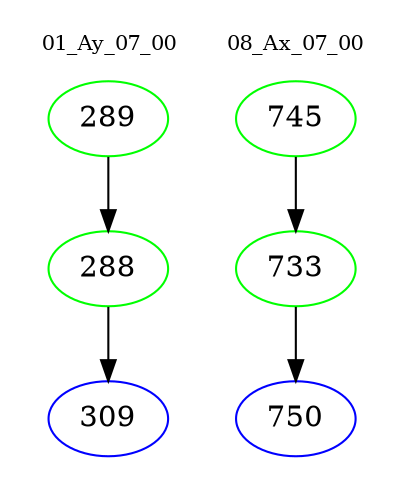 digraph{
subgraph cluster_0 {
color = white
label = "01_Ay_07_00";
fontsize=10;
T0_289 [label="289", color="green"]
T0_289 -> T0_288 [color="black"]
T0_288 [label="288", color="green"]
T0_288 -> T0_309 [color="black"]
T0_309 [label="309", color="blue"]
}
subgraph cluster_1 {
color = white
label = "08_Ax_07_00";
fontsize=10;
T1_745 [label="745", color="green"]
T1_745 -> T1_733 [color="black"]
T1_733 [label="733", color="green"]
T1_733 -> T1_750 [color="black"]
T1_750 [label="750", color="blue"]
}
}
